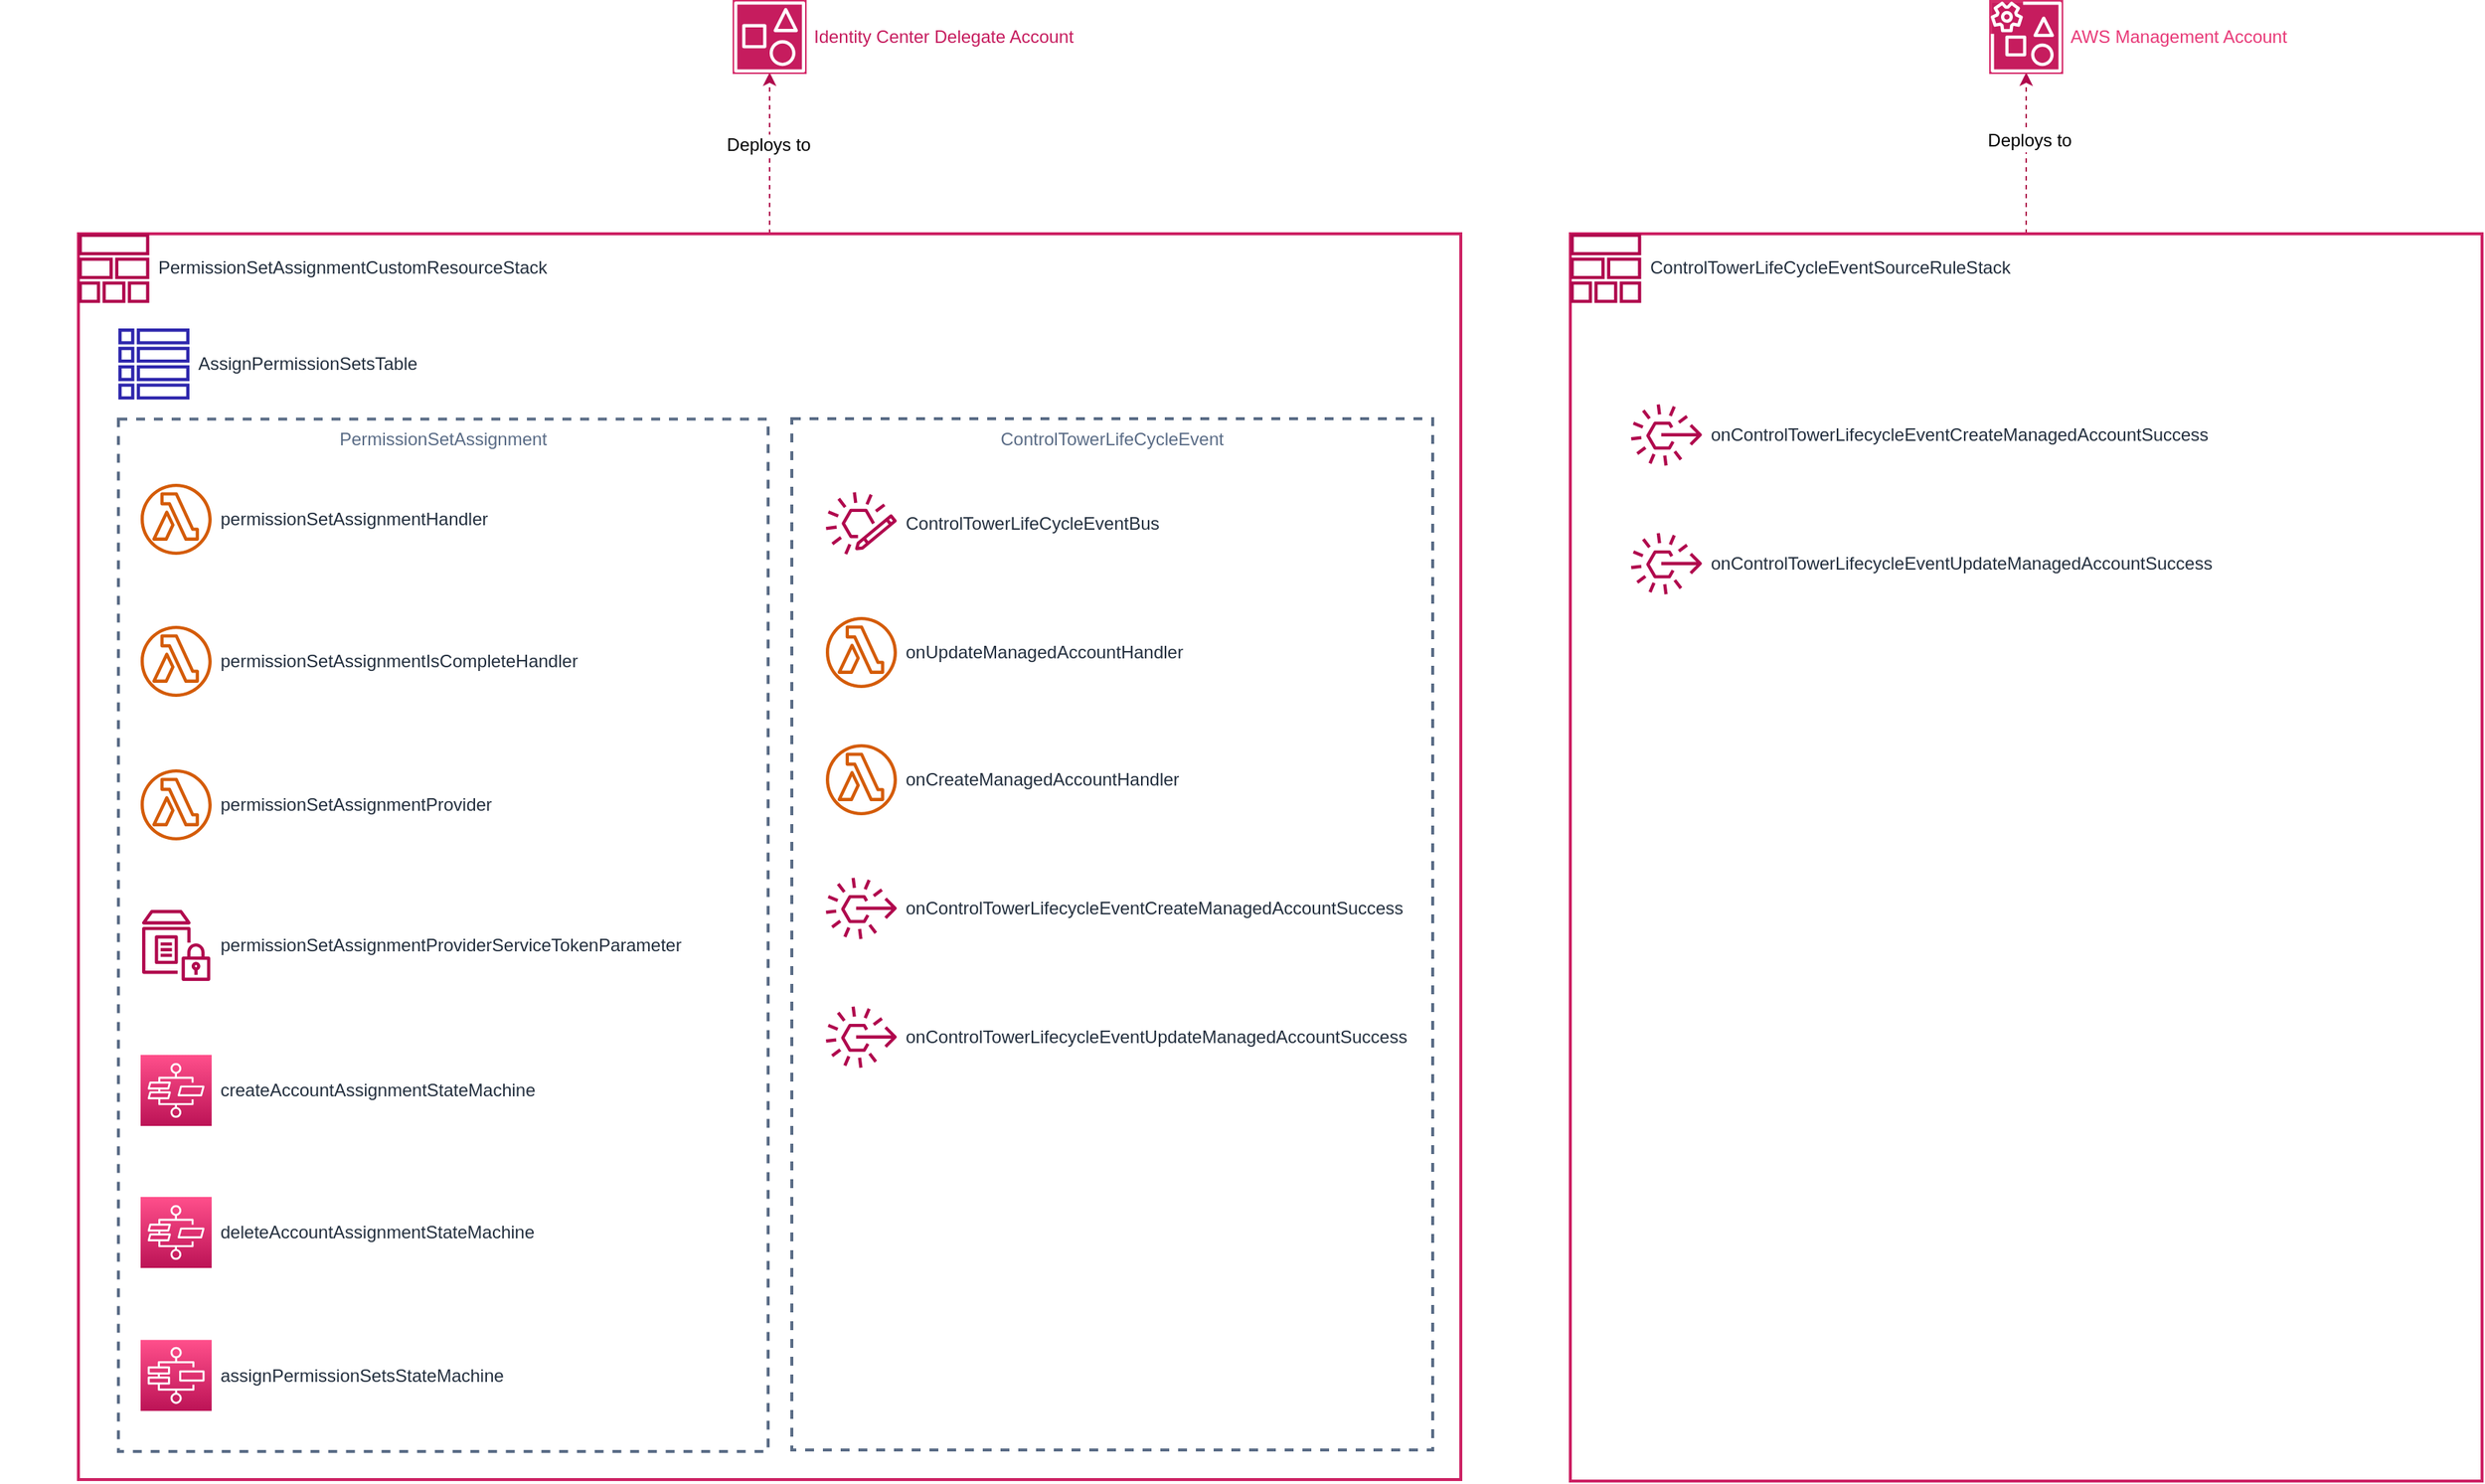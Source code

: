 <mxfile version="20.8.16" type="device" pages="3"><diagram name="Stacks" id="h8POxSmmor62uUa8uxm2"><mxGraphModel dx="2874" dy="467" grid="0" gridSize="10" guides="1" tooltips="1" connect="1" arrows="1" fold="1" page="0" pageScale="1" pageWidth="850" pageHeight="1100" math="0" shadow="0"><root><mxCell id="0"/><mxCell id="1" parent="0"/><mxCell id="B0ayaLzlAIHk-KXUdw7L-45" style="edgeStyle=orthogonalEdgeStyle;rounded=0;orthogonalLoop=1;jettySize=auto;html=1;exitX=0.5;exitY=1;exitDx=0;exitDy=0;dashed=1;dashPattern=1 1;strokeColor=#ee3f42;fontSize=12;fontColor=#c61c5e;" parent="1" edge="1"><mxGeometry relative="1" as="geometry"><mxPoint x="-625.0" y="1219" as="sourcePoint"/><mxPoint x="-625.0" y="1219" as="targetPoint"/></mxGeometry></mxCell><mxCell id="nQwXDtJjfsE0_2C0FzVA-4" style="edgeStyle=orthogonalEdgeStyle;rounded=0;orthogonalLoop=1;jettySize=auto;html=1;dashed=1;strokeColor=#b00a4d;fontSize=12;fontColor=#000000;" parent="1" source="PB7J3ERhYdreWEKGyjh3-5" target="nQwXDtJjfsE0_2C0FzVA-3" edge="1"><mxGeometry relative="1" as="geometry"/></mxCell><mxCell id="nQwXDtJjfsE0_2C0FzVA-5" value="Deploys to" style="edgeLabel;html=1;align=center;verticalAlign=middle;resizable=0;points=[];fontSize=12;fontColor=#000000;" parent="nQwXDtJjfsE0_2C0FzVA-4" vertex="1" connectable="0"><mxGeometry x="0.1" y="1" relative="1" as="geometry"><mxPoint as="offset"/></mxGeometry></mxCell><mxCell id="PB7J3ERhYdreWEKGyjh3-5" value="" style="group;strokeWidth=2;align=left;strokeColor=#CD2264;fontColor=#CD2264;fontStyle=0;spacingLeft=30;dashed=0;recursiveResize=0;connectable=1;" parent="1" vertex="1" connectable="0"><mxGeometry x="-580" y="1347" width="934" height="842" as="geometry"/></mxCell><mxCell id="PB7J3ERhYdreWEKGyjh3-4" value="PermissionSetAssignmentCustomResourceStack" style="sketch=0;outlineConnect=0;fontColor=#232F3E;gradientColor=none;fillColor=#B0084D;strokeColor=none;dashed=0;verticalLabelPosition=middle;verticalAlign=middle;align=left;html=1;fontSize=12;fontStyle=0;aspect=fixed;pointerEvents=1;shape=mxgraph.aws4.stack;strokeWidth=1;labelPosition=right;spacingLeft=4;" parent="PB7J3ERhYdreWEKGyjh3-5" vertex="1"><mxGeometry width="48" height="46.77" as="geometry"/></mxCell><mxCell id="PB7J3ERhYdreWEKGyjh3-11" value="AssignPermissionSetsTable" style="sketch=0;outlineConnect=0;fontColor=#232F3E;gradientColor=none;fillColor=#2E27AD;strokeColor=none;dashed=0;verticalLabelPosition=middle;verticalAlign=middle;align=left;html=1;fontSize=12;fontStyle=0;aspect=fixed;pointerEvents=1;shape=mxgraph.aws4.table;strokeWidth=2;labelPosition=right;spacingLeft=4;" parent="PB7J3ERhYdreWEKGyjh3-5" vertex="1"><mxGeometry x="27" y="64.003" width="48" height="48" as="geometry"/></mxCell><mxCell id="b-g8HotABpmz2yrN0s7P-1" value="PermissionSetAssignment" style="fillColor=none;strokeColor=#5A6C86;dashed=1;verticalAlign=top;fontStyle=0;fontColor=#5A6C86;strokeWidth=2;fontSize=12;" parent="PB7J3ERhYdreWEKGyjh3-5" vertex="1"><mxGeometry x="27" y="125.2" width="439" height="697.8" as="geometry"/></mxCell><mxCell id="b-g8HotABpmz2yrN0s7P-2" value="permissionSetAssignmentHandler" style="sketch=0;outlineConnect=0;fontColor=#232F3E;gradientColor=none;fillColor=#D45B07;strokeColor=none;dashed=0;verticalLabelPosition=middle;verticalAlign=middle;align=left;html=1;fontSize=12;fontStyle=0;aspect=fixed;pointerEvents=1;shape=mxgraph.aws4.lambda_function;strokeWidth=2;labelPosition=right;spacingLeft=4;" parent="PB7J3ERhYdreWEKGyjh3-5" vertex="1"><mxGeometry x="42" y="168.998" width="48" height="48" as="geometry"/></mxCell><mxCell id="b-g8HotABpmz2yrN0s7P-3" value="permissionSetAssignmentIsCompleteHandler" style="sketch=0;outlineConnect=0;fontColor=#232F3E;gradientColor=none;fillColor=#D45B07;strokeColor=none;dashed=0;verticalLabelPosition=middle;verticalAlign=middle;align=left;html=1;fontSize=12;fontStyle=0;aspect=fixed;pointerEvents=1;shape=mxgraph.aws4.lambda_function;strokeWidth=2;labelPosition=right;spacingLeft=4;" parent="PB7J3ERhYdreWEKGyjh3-5" vertex="1"><mxGeometry x="42" y="265" width="48" height="48" as="geometry"/></mxCell><mxCell id="b-g8HotABpmz2yrN0s7P-4" value="createAccountAssignmentStateMachine" style="sketch=0;points=[[0,0,0],[0.25,0,0],[0.5,0,0],[0.75,0,0],[1,0,0],[0,1,0],[0.25,1,0],[0.5,1,0],[0.75,1,0],[1,1,0],[0,0.25,0],[0,0.5,0],[0,0.75,0],[1,0.25,0],[1,0.5,0],[1,0.75,0]];outlineConnect=0;fontColor=#232F3E;gradientColor=#FF4F8B;gradientDirection=north;fillColor=#BC1356;strokeColor=#ffffff;dashed=0;verticalLabelPosition=middle;verticalAlign=middle;align=left;html=1;fontSize=12;fontStyle=0;aspect=fixed;shape=mxgraph.aws4.resourceIcon;resIcon=mxgraph.aws4.express_workflow;strokeWidth=2;labelPosition=right;spacingLeft=4;" parent="PB7J3ERhYdreWEKGyjh3-5" vertex="1"><mxGeometry x="42" y="555" width="48" height="48" as="geometry"/></mxCell><mxCell id="4k_Nb1yJk7vTdyaerff1-1" value="deleteAccountAssignmentStateMachine" style="sketch=0;points=[[0,0,0],[0.25,0,0],[0.5,0,0],[0.75,0,0],[1,0,0],[0,1,0],[0.25,1,0],[0.5,1,0],[0.75,1,0],[1,1,0],[0,0.25,0],[0,0.5,0],[0,0.75,0],[1,0.25,0],[1,0.5,0],[1,0.75,0]];outlineConnect=0;fontColor=#232F3E;gradientColor=#FF4F8B;gradientDirection=north;fillColor=#BC1356;strokeColor=#ffffff;dashed=0;verticalLabelPosition=middle;verticalAlign=middle;align=left;html=1;fontSize=12;fontStyle=0;aspect=fixed;shape=mxgraph.aws4.resourceIcon;resIcon=mxgraph.aws4.express_workflow;strokeWidth=2;labelPosition=right;spacingLeft=4;" parent="PB7J3ERhYdreWEKGyjh3-5" vertex="1"><mxGeometry x="42" y="651" width="48" height="48" as="geometry"/></mxCell><mxCell id="4k_Nb1yJk7vTdyaerff1-2" value="assignPermissionSetsStateMachine" style="sketch=0;points=[[0,0,0],[0.25,0,0],[0.5,0,0],[0.75,0,0],[1,0,0],[0,1,0],[0.25,1,0],[0.5,1,0],[0.75,1,0],[1,1,0],[0,0.25,0],[0,0.5,0],[0,0.75,0],[1,0.25,0],[1,0.5,0],[1,0.75,0]];outlineConnect=0;fontColor=#232F3E;gradientColor=#FF4F8B;gradientDirection=north;fillColor=#BC1356;strokeColor=#ffffff;dashed=0;verticalLabelPosition=middle;verticalAlign=middle;align=left;html=1;fontSize=12;fontStyle=0;aspect=fixed;shape=mxgraph.aws4.resourceIcon;resIcon=mxgraph.aws4.step_functions;strokeWidth=2;labelPosition=right;spacingLeft=4;" parent="PB7J3ERhYdreWEKGyjh3-5" vertex="1"><mxGeometry x="42" y="747.631" width="48" height="48" as="geometry"/></mxCell><mxCell id="4k_Nb1yJk7vTdyaerff1-3" value="permissionSetAssignmentProvider" style="sketch=0;outlineConnect=0;fontColor=#232F3E;gradientColor=none;fillColor=#D45B07;strokeColor=none;dashed=0;verticalLabelPosition=middle;verticalAlign=middle;align=left;html=1;fontSize=12;fontStyle=0;aspect=fixed;pointerEvents=1;shape=mxgraph.aws4.lambda_function;strokeWidth=2;labelPosition=right;spacingLeft=4;" parent="PB7J3ERhYdreWEKGyjh3-5" vertex="1"><mxGeometry x="42" y="362" width="48" height="48" as="geometry"/></mxCell><mxCell id="4k_Nb1yJk7vTdyaerff1-4" value="permissionSetAssignmentProviderServiceTokenParameter" style="sketch=0;outlineConnect=0;fontColor=#232F3E;gradientColor=none;fillColor=#B0084D;strokeColor=none;dashed=0;verticalLabelPosition=middle;verticalAlign=middle;align=left;html=1;fontSize=12;fontStyle=0;pointerEvents=1;shape=mxgraph.aws4.parameter_store;strokeWidth=2;labelPosition=right;spacingLeft=4;" parent="PB7J3ERhYdreWEKGyjh3-5" vertex="1"><mxGeometry x="42" y="457" width="48" height="48" as="geometry"/></mxCell><mxCell id="4k_Nb1yJk7vTdyaerff1-5" value="ControlTowerLifeCycleEvent" style="fillColor=none;strokeColor=#5A6C86;dashed=1;verticalAlign=top;fontStyle=0;fontColor=#5A6C86;strokeWidth=2;fontSize=12;" parent="PB7J3ERhYdreWEKGyjh3-5" vertex="1"><mxGeometry x="482" y="125" width="433" height="697" as="geometry"/></mxCell><mxCell id="4k_Nb1yJk7vTdyaerff1-6" value="ControlTowerLifeCycleEventBus" style="sketch=0;outlineConnect=0;fontColor=#232F3E;gradientColor=none;fillColor=#B0084D;strokeColor=none;dashed=0;verticalLabelPosition=middle;verticalAlign=middle;align=left;html=1;fontSize=12;fontStyle=0;pointerEvents=1;shape=mxgraph.aws4.eventbridge_custom_event_bus_resource;strokeWidth=2;labelPosition=right;spacingLeft=4;" parent="PB7J3ERhYdreWEKGyjh3-5" vertex="1"><mxGeometry x="505" y="171.77" width="48" height="48" as="geometry"/></mxCell><mxCell id="4k_Nb1yJk7vTdyaerff1-7" value="onUpdateManagedAccountHandler" style="sketch=0;outlineConnect=0;fontColor=#232F3E;gradientColor=none;fillColor=#D45B07;strokeColor=none;dashed=0;verticalLabelPosition=middle;verticalAlign=middle;align=left;html=1;fontSize=12;fontStyle=0;aspect=fixed;pointerEvents=1;shape=mxgraph.aws4.lambda_function;strokeWidth=2;labelPosition=right;spacingLeft=4;" parent="PB7J3ERhYdreWEKGyjh3-5" vertex="1"><mxGeometry x="505" y="259" width="48" height="48" as="geometry"/></mxCell><mxCell id="4k_Nb1yJk7vTdyaerff1-8" value="onCreateManagedAccountHandler" style="sketch=0;outlineConnect=0;fontColor=#232F3E;gradientColor=none;fillColor=#D45B07;strokeColor=none;dashed=0;verticalLabelPosition=middle;verticalAlign=middle;align=left;html=1;fontSize=12;fontStyle=0;aspect=fixed;pointerEvents=1;shape=mxgraph.aws4.lambda_function;strokeWidth=2;labelPosition=right;spacingLeft=4;" parent="PB7J3ERhYdreWEKGyjh3-5" vertex="1"><mxGeometry x="505" y="345" width="48" height="48" as="geometry"/></mxCell><mxCell id="4k_Nb1yJk7vTdyaerff1-10" value="onControlTowerLifecycleEventCreateManagedAccountSuccess" style="sketch=0;outlineConnect=0;fontColor=#232F3E;gradientColor=none;fillColor=#B0084D;strokeColor=none;dashed=0;verticalLabelPosition=middle;verticalAlign=middle;align=left;html=1;fontSize=12;fontStyle=0;pointerEvents=1;shape=mxgraph.aws4.rule_3;strokeWidth=2;labelPosition=right;spacingLeft=4;" parent="PB7J3ERhYdreWEKGyjh3-5" vertex="1"><mxGeometry x="505" y="432" width="48" height="48" as="geometry"/></mxCell><mxCell id="4k_Nb1yJk7vTdyaerff1-11" value="onControlTowerLifecycleEventUpdateManagedAccountSuccess" style="sketch=0;outlineConnect=0;fontColor=#232F3E;gradientColor=none;fillColor=#B0084D;strokeColor=none;dashed=0;verticalLabelPosition=middle;verticalAlign=middle;align=left;html=1;fontSize=12;fontStyle=0;pointerEvents=1;shape=mxgraph.aws4.rule_3;strokeWidth=2;labelPosition=right;spacingLeft=4;" parent="PB7J3ERhYdreWEKGyjh3-5" vertex="1"><mxGeometry x="505" y="519" width="48" height="48" as="geometry"/></mxCell><mxCell id="T-lWkGkEgPqiZzczVAK4-6" style="edgeStyle=orthogonalEdgeStyle;rounded=0;orthogonalLoop=1;jettySize=auto;html=1;dashed=1;strokeColor=#b00a4d;fontSize=12;fontColor=#000000;" parent="1" source="PB7J3ERhYdreWEKGyjh3-7" target="T-lWkGkEgPqiZzczVAK4-3" edge="1"><mxGeometry relative="1" as="geometry"/></mxCell><mxCell id="T-lWkGkEgPqiZzczVAK4-7" value="Deploys to" style="edgeLabel;html=1;align=center;verticalAlign=middle;resizable=0;points=[];fontSize=12;fontColor=#000000;" parent="T-lWkGkEgPqiZzczVAK4-6" vertex="1" connectable="0"><mxGeometry x="0.163" y="-2" relative="1" as="geometry"><mxPoint as="offset"/></mxGeometry></mxCell><mxCell id="PB7J3ERhYdreWEKGyjh3-7" value="" style="group;strokeWidth=2;align=left;strokeColor=#CD2264;fontColor=#CD2264;fontStyle=0;spacingLeft=30;dashed=0;recursiveResize=0;connectable=1;" parent="1" vertex="1" connectable="0"><mxGeometry x="428" y="1347" width="616" height="843" as="geometry"/></mxCell><mxCell id="PB7J3ERhYdreWEKGyjh3-8" value="ControlTowerLifeCycleEventSourceRuleStack" style="sketch=0;outlineConnect=0;fontColor=#232F3E;gradientColor=none;fillColor=#B0084D;strokeColor=none;dashed=0;verticalLabelPosition=middle;verticalAlign=middle;align=left;html=1;fontSize=12;fontStyle=0;aspect=fixed;pointerEvents=1;shape=mxgraph.aws4.stack;strokeWidth=1;labelPosition=right;spacingLeft=4;" parent="PB7J3ERhYdreWEKGyjh3-7" vertex="1"><mxGeometry width="48" height="46.77" as="geometry"/></mxCell><mxCell id="4k_Nb1yJk7vTdyaerff1-12" value="onControlTowerLifecycleEventCreateManagedAccountSuccess" style="sketch=0;outlineConnect=0;fontColor=#232F3E;gradientColor=none;fillColor=#B0084D;strokeColor=none;dashed=0;verticalLabelPosition=middle;verticalAlign=middle;align=left;html=1;fontSize=12;fontStyle=0;pointerEvents=1;shape=mxgraph.aws4.rule_3;strokeWidth=2;labelPosition=right;spacingLeft=4;" parent="PB7J3ERhYdreWEKGyjh3-7" vertex="1"><mxGeometry x="41" y="112" width="48" height="48" as="geometry"/></mxCell><mxCell id="4k_Nb1yJk7vTdyaerff1-13" value="onControlTowerLifecycleEventUpdateManagedAccountSuccess" style="sketch=0;outlineConnect=0;fontColor=#232F3E;gradientColor=none;fillColor=#B0084D;strokeColor=none;dashed=0;verticalLabelPosition=middle;verticalAlign=middle;align=left;html=1;fontSize=12;fontStyle=0;pointerEvents=1;shape=mxgraph.aws4.rule_3;strokeWidth=2;labelPosition=right;spacingLeft=4;" parent="PB7J3ERhYdreWEKGyjh3-7" vertex="1"><mxGeometry x="41" y="199" width="48" height="48" as="geometry"/></mxCell><mxCell id="T-lWkGkEgPqiZzczVAK4-1" value="" style="group;fontColor=#d82d6d;" parent="1" vertex="1" connectable="0"><mxGeometry x="712" y="1190" width="48" height="48" as="geometry"/></mxCell><mxCell id="T-lWkGkEgPqiZzczVAK4-2" value="" style="whiteSpace=wrap;html=1;aspect=fixed;strokeColor=#d52b6a;strokeWidth=2;fontColor=#dd3170;fillColor=#c61c5e;gradientColor=none;" parent="T-lWkGkEgPqiZzczVAK4-1" vertex="1"><mxGeometry width="48" height="48" as="geometry"/></mxCell><mxCell id="T-lWkGkEgPqiZzczVAK4-3" value="&lt;font color=&quot;#e83a78&quot;&gt;AWS Management Account&lt;/font&gt;" style="sketch=0;outlineConnect=0;dashed=0;verticalLabelPosition=middle;verticalAlign=middle;align=left;html=1;fontSize=12;fontStyle=0;aspect=fixed;pointerEvents=1;shape=mxgraph.aws4.organizations_management_account2;strokeWidth=2;labelPosition=right;spacingLeft=4;" parent="T-lWkGkEgPqiZzczVAK4-1" vertex="1"><mxGeometry width="48" height="48" as="geometry"/></mxCell><mxCell id="nQwXDtJjfsE0_2C0FzVA-1" value="" style="group;fontColor=#d82d6d;" parent="1" vertex="1" connectable="0"><mxGeometry x="-137" y="1190" width="48" height="48" as="geometry"/></mxCell><mxCell id="nQwXDtJjfsE0_2C0FzVA-2" value="" style="whiteSpace=wrap;html=1;aspect=fixed;strokeColor=#d52b6a;strokeWidth=2;fontColor=#dd3170;fillColor=#c61c5e;gradientColor=none;" parent="nQwXDtJjfsE0_2C0FzVA-1" vertex="1"><mxGeometry width="48" height="48" as="geometry"/></mxCell><mxCell id="nQwXDtJjfsE0_2C0FzVA-3" value="&lt;font color=&quot;#c61c5e&quot;&gt;Identity Center Delegate Account&lt;/font&gt;" style="sketch=0;outlineConnect=0;dashed=0;verticalLabelPosition=middle;verticalAlign=middle;align=left;html=1;fontSize=12;fontStyle=0;aspect=fixed;pointerEvents=1;shape=mxgraph.aws4.organizations_account2;strokeWidth=2;labelPosition=right;spacingLeft=4;" parent="nQwXDtJjfsE0_2C0FzVA-1" vertex="1"><mxGeometry width="48" height="48" as="geometry"/></mxCell></root></mxGraphModel></diagram><diagram name="Create Permission Set Assignement" id="Ryc_9jC9Jpm7PElqriff"><mxGraphModel dx="3267" dy="1408" grid="0" gridSize="10" guides="1" tooltips="1" connect="1" arrows="1" fold="1" page="0" pageScale="1" pageWidth="850" pageHeight="1100" math="0" shadow="0"><root><mxCell id="sinwfm9GjvNWsxB4II8N-0"/><mxCell id="sinwfm9GjvNWsxB4II8N-1" parent="sinwfm9GjvNWsxB4II8N-0"/><mxCell id="sinwfm9GjvNWsxB4II8N-2" value="" style="group;recursiveResize=0;align=left;strokeColor=#CD2264;fontColor=#CD2264;fontStyle=0;spacingLeft=30;strokeWidth=2;labelPosition=right;verticalLabelPosition=middle;verticalAlign=middle;movable=1;resizable=1;rotatable=1;deletable=1;editable=1;connectable=1;" parent="sinwfm9GjvNWsxB4II8N-1" vertex="1" connectable="0"><mxGeometry x="-636" y="272" width="2080" height="1595" as="geometry"/></mxCell><mxCell id="sinwfm9GjvNWsxB4II8N-3" value="AWS Organization" style="sketch=0;points=[[0,0,0],[0.25,0,0],[0.5,0,0],[0.75,0,0],[1,0,0],[0,1,0],[0.25,1,0],[0.5,1,0],[0.75,1,0],[1,1,0],[0,0.25,0],[0,0.5,0],[0,0.75,0],[1,0.25,0],[1,0.5,0],[1,0.75,0]];points=[[0,0,0],[0.25,0,0],[0.5,0,0],[0.75,0,0],[1,0,0],[0,1,0],[0.25,1,0],[0.5,1,0],[0.75,1,0],[1,1,0],[0,0.25,0],[0,0.5,0],[0,0.75,0],[1,0.25,0],[1,0.5,0],[1,0.75,0]];outlineConnect=0;fontColor=#d52b6a;gradientColor=#F34482;gradientDirection=north;fillColor=#BC1356;strokeColor=#ffffff;dashed=0;verticalLabelPosition=middle;verticalAlign=middle;align=left;html=1;fontSize=12;fontStyle=0;aspect=fixed;shape=mxgraph.aws4.resourceIcon;resIcon=mxgraph.aws4.organizations;strokeWidth=2;labelPosition=right;spacingLeft=4;" parent="sinwfm9GjvNWsxB4II8N-2" vertex="1"><mxGeometry width="48" height="48" as="geometry"/></mxCell><mxCell id="sinwfm9GjvNWsxB4II8N-23" value="" style="group;align=left;verticalAlign=top;strokeColor=#CD2264;fontColor=#CD2264;fontStyle=0;spacingLeft=30;dashed=0;strokeWidth=2;recursiveResize=0;movable=1;resizable=1;rotatable=1;deletable=1;editable=1;connectable=1;" parent="sinwfm9GjvNWsxB4II8N-2" vertex="1" connectable="0"><mxGeometry x="39" y="94" width="2002" height="1439" as="geometry"/></mxCell><mxCell id="sinwfm9GjvNWsxB4II8N-24" value="" style="group;fontColor=#d82d6d;" parent="sinwfm9GjvNWsxB4II8N-23" vertex="1" connectable="0"><mxGeometry width="48" height="48" as="geometry"/></mxCell><mxCell id="sinwfm9GjvNWsxB4II8N-25" value="" style="whiteSpace=wrap;html=1;aspect=fixed;strokeColor=#d52b6a;strokeWidth=2;fontColor=#dd3170;fillColor=#c61c5e;gradientColor=none;" parent="sinwfm9GjvNWsxB4II8N-24" vertex="1"><mxGeometry width="48" height="48" as="geometry"/></mxCell><mxCell id="sinwfm9GjvNWsxB4II8N-26" value="&lt;font color=&quot;#c61c5e&quot;&gt;Identity Center Delegate Account&lt;/font&gt;" style="sketch=0;outlineConnect=0;dashed=0;verticalLabelPosition=middle;verticalAlign=middle;align=left;html=1;fontSize=12;fontStyle=0;aspect=fixed;pointerEvents=1;shape=mxgraph.aws4.organizations_account2;strokeWidth=2;labelPosition=right;spacingLeft=4;" parent="sinwfm9GjvNWsxB4II8N-24" vertex="1"><mxGeometry width="48" height="48" as="geometry"/></mxCell><mxCell id="sinwfm9GjvNWsxB4II8N-27" value="IAM Identity Center &lt;br&gt;(Delegated)" style="sketch=0;points=[[0,0,0],[0.25,0,0],[0.5,0,0],[0.75,0,0],[1,0,0],[0,1,0],[0.25,1,0],[0.5,1,0],[0.75,1,0],[1,1,0],[0,0.25,0],[0,0.5,0],[0,0.75,0],[1,0.25,0],[1,0.5,0],[1,0.75,0]];outlineConnect=0;fontColor=#232F3E;gradientColor=#F54749;gradientDirection=north;fillColor=#C7131F;strokeColor=#ffffff;dashed=0;verticalLabelPosition=bottom;verticalAlign=top;align=center;html=1;fontSize=12;fontStyle=0;aspect=fixed;shape=mxgraph.aws4.resourceIcon;resIcon=mxgraph.aws4.single_sign_on;strokeWidth=2;" parent="sinwfm9GjvNWsxB4II8N-23" vertex="1"><mxGeometry x="1282" y="309" width="78" height="78" as="geometry"/></mxCell><mxCell id="E1pczKFVMV4CbylclrIm-2" value="CloudFormation" style="sketch=0;points=[[0,0,0],[0.25,0,0],[0.5,0,0],[0.75,0,0],[1,0,0],[0,1,0],[0.25,1,0],[0.5,1,0],[0.75,1,0],[1,1,0],[0,0.25,0],[0,0.5,0],[0,0.75,0],[1,0.25,0],[1,0.5,0],[1,0.75,0]];points=[[0,0,0],[0.25,0,0],[0.5,0,0],[0.75,0,0],[1,0,0],[0,1,0],[0.25,1,0],[0.5,1,0],[0.75,1,0],[1,1,0],[0,0.25,0],[0,0.5,0],[0,0.75,0],[1,0.25,0],[1,0.5,0],[1,0.75,0]];outlineConnect=0;fontColor=#232F3E;gradientColor=#F34482;gradientDirection=north;fillColor=#BC1356;strokeColor=#ffffff;dashed=0;verticalLabelPosition=bottom;verticalAlign=top;align=center;html=1;fontSize=12;fontStyle=0;aspect=fixed;shape=mxgraph.aws4.resourceIcon;resIcon=mxgraph.aws4.cloudformation;" vertex="1" parent="sinwfm9GjvNWsxB4II8N-23"><mxGeometry x="97" y="303" width="78" height="78" as="geometry"/></mxCell><mxCell id="E1pczKFVMV4CbylclrIm-10" style="edgeStyle=orthogonalEdgeStyle;rounded=0;orthogonalLoop=1;jettySize=auto;html=1;dashed=1;" edge="1" parent="sinwfm9GjvNWsxB4II8N-23" source="E1pczKFVMV4CbylclrIm-5" target="E1pczKFVMV4CbylclrIm-9"><mxGeometry relative="1" as="geometry"/></mxCell><mxCell id="E1pczKFVMV4CbylclrIm-11" value="invokes" style="edgeLabel;html=1;align=center;verticalAlign=middle;resizable=0;points=[];" vertex="1" connectable="0" parent="E1pczKFVMV4CbylclrIm-10"><mxGeometry x="-0.172" y="2" relative="1" as="geometry"><mxPoint x="9" y="-18" as="offset"/></mxGeometry></mxCell><mxCell id="E1pczKFVMV4CbylclrIm-13" style="edgeStyle=orthogonalEdgeStyle;rounded=0;orthogonalLoop=1;jettySize=auto;html=1;dashed=1;" edge="1" parent="sinwfm9GjvNWsxB4II8N-23" source="E1pczKFVMV4CbylclrIm-5"><mxGeometry relative="1" as="geometry"><mxPoint x="393" y="198" as="targetPoint"/></mxGeometry></mxCell><mxCell id="E1pczKFVMV4CbylclrIm-14" value="polls for completion" style="edgeLabel;html=1;align=center;verticalAlign=middle;resizable=0;points=[];" vertex="1" connectable="0" parent="E1pczKFVMV4CbylclrIm-13"><mxGeometry x="-0.117" y="-1" relative="1" as="geometry"><mxPoint as="offset"/></mxGeometry></mxCell><mxCell id="E1pczKFVMV4CbylclrIm-5" value="PermissionSetAssignmentStack" style="sketch=0;outlineConnect=0;fontColor=#232F3E;gradientColor=none;fillColor=#B0084D;strokeColor=none;dashed=0;verticalLabelPosition=bottom;verticalAlign=top;align=center;html=1;fontSize=12;fontStyle=0;aspect=fixed;pointerEvents=1;shape=mxgraph.aws4.stack;" vertex="1" parent="sinwfm9GjvNWsxB4II8N-23"><mxGeometry x="354" y="309" width="78" height="76" as="geometry"/></mxCell><mxCell id="E1pczKFVMV4CbylclrIm-12" value="permissionSetAssignmentIsCompleteHandler" style="sketch=0;outlineConnect=0;fontColor=#232F3E;gradientColor=none;fillColor=#D45B07;strokeColor=none;dashed=0;verticalLabelPosition=bottom;verticalAlign=top;align=center;html=1;fontSize=12;fontStyle=0;aspect=fixed;pointerEvents=1;shape=mxgraph.aws4.lambda_function;" vertex="1" parent="sinwfm9GjvNWsxB4II8N-23"><mxGeometry x="354" y="97" width="78" height="78" as="geometry"/></mxCell><mxCell id="E1pczKFVMV4CbylclrIm-19" value="" style="edgeStyle=orthogonalEdgeStyle;rounded=0;orthogonalLoop=1;jettySize=auto;html=1;endArrow=none;endFill=0;" edge="1" parent="sinwfm9GjvNWsxB4II8N-23" source="E1pczKFVMV4CbylclrIm-9" target="E1pczKFVMV4CbylclrIm-20"><mxGeometry relative="1" as="geometry"><mxPoint x="694" y="1040" as="targetPoint"/><mxPoint x="694" y="386" as="sourcePoint"/></mxGeometry></mxCell><mxCell id="E1pczKFVMV4CbylclrIm-31" value="loop" style="shape=umlFrame;whiteSpace=wrap;html=1;labelBackgroundColor=default;" vertex="1" parent="sinwfm9GjvNWsxB4II8N-23"><mxGeometry x="613" y="527" width="410" height="118" as="geometry"/></mxCell><mxCell id="E1pczKFVMV4CbylclrIm-9" value="permissionSetAssignmentHandler" style="sketch=0;outlineConnect=0;fontColor=#232F3E;gradientColor=none;fillColor=#D45B07;strokeColor=none;dashed=0;verticalLabelPosition=bottom;verticalAlign=top;align=center;html=1;fontSize=12;fontStyle=0;aspect=fixed;pointerEvents=1;shape=mxgraph.aws4.lambda_function;labelBackgroundColor=default;" vertex="1" parent="sinwfm9GjvNWsxB4II8N-23"><mxGeometry x="655" y="308" width="78" height="78" as="geometry"/></mxCell><mxCell id="E1pczKFVMV4CbylclrIm-22" style="edgeStyle=orthogonalEdgeStyle;rounded=0;orthogonalLoop=1;jettySize=auto;html=1;endArrow=none;endFill=0;startArrow=none;dashed=1;dashPattern=12 12;strokeColor=#d32869;" edge="1" parent="sinwfm9GjvNWsxB4II8N-23" source="E1pczKFVMV4CbylclrIm-24"><mxGeometry relative="1" as="geometry"><mxPoint x="980" y="832" as="targetPoint"/><mxPoint x="979.5" y="488" as="sourcePoint"/></mxGeometry></mxCell><mxCell id="E1pczKFVMV4CbylclrIm-23" value="" style="edgeStyle=orthogonalEdgeStyle;rounded=0;orthogonalLoop=1;jettySize=auto;html=1;endArrow=none;endFill=0;startArrow=none;dashed=1;dashPattern=12 12;strokeColor=#d32869;" edge="1" parent="sinwfm9GjvNWsxB4II8N-23" source="E1pczKFVMV4CbylclrIm-15" target="E1pczKFVMV4CbylclrIm-24"><mxGeometry relative="1" as="geometry"><mxPoint x="382.5" y="1389" as="targetPoint"/><mxPoint x="383" y="752" as="sourcePoint"/></mxGeometry></mxCell><mxCell id="E1pczKFVMV4CbylclrIm-24" value="" style="html=1;points=[];perimeter=orthogonalPerimeter;labelBackgroundColor=default;" vertex="1" parent="sinwfm9GjvNWsxB4II8N-23"><mxGeometry x="975" y="421" width="10" height="80" as="geometry"/></mxCell><mxCell id="E1pczKFVMV4CbylclrIm-15" value="AWS Organizations" style="sketch=0;points=[[0,0,0],[0.25,0,0],[0.5,0,0],[0.75,0,0],[1,0,0],[0,1,0],[0.25,1,0],[0.5,1,0],[0.75,1,0],[1,1,0],[0,0.25,0],[0,0.5,0],[0,0.75,0],[1,0.25,0],[1,0.5,0],[1,0.75,0]];points=[[0,0,0],[0.25,0,0],[0.5,0,0],[0.75,0,0],[1,0,0],[0,1,0],[0.25,1,0],[0.5,1,0],[0.75,1,0],[1,1,0],[0,0.25,0],[0,0.5,0],[0,0.75,0],[1,0.25,0],[1,0.5,0],[1,0.75,0]];outlineConnect=0;fontColor=#232F3E;gradientColor=#F34482;gradientDirection=north;fillColor=#BC1356;strokeColor=#ffffff;dashed=0;verticalLabelPosition=bottom;verticalAlign=top;align=center;html=1;fontSize=12;fontStyle=0;aspect=fixed;shape=mxgraph.aws4.resourceIcon;resIcon=mxgraph.aws4.organizations;labelBackgroundColor=default;" vertex="1" parent="sinwfm9GjvNWsxB4II8N-23"><mxGeometry x="941" y="308" width="78" height="78" as="geometry"/></mxCell><mxCell id="E1pczKFVMV4CbylclrIm-40" value="" style="html=1;points=[];perimeter=orthogonalPerimeter;labelBackgroundColor=default;" vertex="1" parent="sinwfm9GjvNWsxB4II8N-23"><mxGeometry x="975" y="547" width="10" height="80" as="geometry"/></mxCell><mxCell id="E1pczKFVMV4CbylclrIm-20" value="" style="html=1;points=[];perimeter=orthogonalPerimeter;" vertex="1" parent="sinwfm9GjvNWsxB4II8N-23"><mxGeometry x="689" y="425" width="10" height="905" as="geometry"/></mxCell><mxCell id="E1pczKFVMV4CbylclrIm-44" value="loop" style="shape=umlFrame;whiteSpace=wrap;html=1;labelBackgroundColor=default;" vertex="1" parent="sinwfm9GjvNWsxB4II8N-23"><mxGeometry x="613" y="695" width="430" height="105" as="geometry"/></mxCell><mxCell id="E1pczKFVMV4CbylclrIm-46" value="" style="endArrow=classic;html=1;rounded=0;strokeColor=#000000;entryX=-0.021;entryY=0.48;entryDx=0;entryDy=0;entryPerimeter=0;" edge="1" parent="sinwfm9GjvNWsxB4II8N-23" target="E1pczKFVMV4CbylclrIm-24"><mxGeometry width="50" height="50" relative="1" as="geometry"><mxPoint x="701" y="461" as="sourcePoint"/><mxPoint x="862" y="436" as="targetPoint"/></mxGeometry></mxCell><mxCell id="E1pczKFVMV4CbylclrIm-50" value="DescribeOrganization" style="edgeLabel;html=1;align=center;verticalAlign=middle;resizable=0;points=[];" vertex="1" connectable="0" parent="E1pczKFVMV4CbylclrIm-46"><mxGeometry x="-0.167" y="1" relative="1" as="geometry"><mxPoint x="26" as="offset"/></mxGeometry></mxCell><mxCell id="E1pczKFVMV4CbylclrIm-48" value="" style="endArrow=classic;html=1;rounded=0;strokeColor=#000000;entryX=-0.021;entryY=0.48;entryDx=0;entryDy=0;entryPerimeter=0;exitX=0.99;exitY=0.065;exitDx=0;exitDy=0;exitPerimeter=0;" edge="1" parent="sinwfm9GjvNWsxB4II8N-23"><mxGeometry width="50" height="50" relative="1" as="geometry"><mxPoint x="699.11" y="585.085" as="sourcePoint"/><mxPoint x="975" y="586.92" as="targetPoint"/></mxGeometry></mxCell><mxCell id="E1pczKFVMV4CbylclrIm-51" value="DescribeAccount" style="edgeLabel;html=1;align=center;verticalAlign=middle;resizable=0;points=[];" vertex="1" connectable="0" parent="E1pczKFVMV4CbylclrIm-48"><mxGeometry x="-0.042" y="-2" relative="1" as="geometry"><mxPoint x="6" y="-2" as="offset"/></mxGeometry></mxCell><mxCell id="E1pczKFVMV4CbylclrIm-47" value="" style="endArrow=classic;html=1;rounded=0;strokeColor=#000000;entryX=-0.021;entryY=0.48;entryDx=0;entryDy=0;entryPerimeter=0;exitX=0.99;exitY=0.065;exitDx=0;exitDy=0;exitPerimeter=0;" edge="1" parent="sinwfm9GjvNWsxB4II8N-23"><mxGeometry width="50" height="50" relative="1" as="geometry"><mxPoint x="701.0" y="746.585" as="sourcePoint"/><mxPoint x="976.89" y="748.42" as="targetPoint"/></mxGeometry></mxCell><mxCell id="E1pczKFVMV4CbylclrIm-52" value="ListOrganizationalUnitsForParent" style="edgeLabel;html=1;align=center;verticalAlign=middle;resizable=0;points=[];" vertex="1" connectable="0" parent="E1pczKFVMV4CbylclrIm-47"><mxGeometry x="-0.145" y="-1" relative="1" as="geometry"><mxPoint x="18" y="-1" as="offset"/></mxGeometry></mxCell><mxCell id="E1pczKFVMV4CbylclrIm-49" value="" style="html=1;points=[];perimeter=orthogonalPerimeter;labelBackgroundColor=default;" vertex="1" parent="sinwfm9GjvNWsxB4II8N-23"><mxGeometry x="975" y="704" width="10" height="80" as="geometry"/></mxCell><mxCell id="E1pczKFVMV4CbylclrIm-55" value="" style="html=1;points=[];perimeter=orthogonalPerimeter;labelBackgroundColor=default;" vertex="1" parent="sinwfm9GjvNWsxB4II8N-23"><mxGeometry x="1316" y="917" width="10" height="19" as="geometry"/></mxCell><mxCell id="E1pczKFVMV4CbylclrIm-57" value="" style="edgeStyle=orthogonalEdgeStyle;rounded=0;orthogonalLoop=1;jettySize=auto;html=1;strokeColor=#e4343a;endArrow=none;endFill=0;dashed=1;dashPattern=12 12;startArrow=none;" edge="1" parent="sinwfm9GjvNWsxB4II8N-23" source="E1pczKFVMV4CbylclrIm-95" target="E1pczKFVMV4CbylclrIm-55"><mxGeometry relative="1" as="geometry"><mxPoint x="1321.0" y="1045.5" as="targetPoint"/><mxPoint x="1321.0" y="387.0" as="sourcePoint"/></mxGeometry></mxCell><mxCell id="E1pczKFVMV4CbylclrIm-53" value="" style="endArrow=classic;html=1;rounded=0;strokeColor=#000000;entryX=0.052;entryY=0.514;entryDx=0;entryDy=0;entryPerimeter=0;" edge="1" parent="sinwfm9GjvNWsxB4II8N-23" target="E1pczKFVMV4CbylclrIm-55"><mxGeometry width="50" height="50" relative="1" as="geometry"><mxPoint x="700" y="926" as="sourcePoint"/><mxPoint x="975" y="878.84" as="targetPoint"/></mxGeometry></mxCell><mxCell id="E1pczKFVMV4CbylclrIm-54" value="ListGroups" style="edgeLabel;html=1;align=center;verticalAlign=middle;resizable=0;points=[];" vertex="1" connectable="0" parent="E1pczKFVMV4CbylclrIm-53"><mxGeometry x="-0.167" y="1" relative="1" as="geometry"><mxPoint x="-124" y="-11" as="offset"/></mxGeometry></mxCell><mxCell id="E1pczKFVMV4CbylclrIm-95" value="" style="html=1;points=[];perimeter=orthogonalPerimeter;labelBackgroundColor=default;" vertex="1" parent="sinwfm9GjvNWsxB4II8N-23"><mxGeometry x="1316" y="856" width="10" height="19" as="geometry"/></mxCell><mxCell id="E1pczKFVMV4CbylclrIm-96" value="" style="edgeStyle=orthogonalEdgeStyle;rounded=0;orthogonalLoop=1;jettySize=auto;html=1;strokeColor=#e4343a;endArrow=none;endFill=0;dashed=1;dashPattern=12 12;" edge="1" parent="sinwfm9GjvNWsxB4II8N-23" source="sinwfm9GjvNWsxB4II8N-27" target="E1pczKFVMV4CbylclrIm-95"><mxGeometry relative="1" as="geometry"><mxPoint x="724" y="1273" as="targetPoint"/><mxPoint x="724" y="753" as="sourcePoint"/></mxGeometry></mxCell><mxCell id="E1pczKFVMV4CbylclrIm-97" value="" style="endArrow=classic;html=1;rounded=0;strokeColor=#000000;entryX=-0.029;entryY=0.491;entryDx=0;entryDy=0;entryPerimeter=0;" edge="1" parent="sinwfm9GjvNWsxB4II8N-23" target="E1pczKFVMV4CbylclrIm-95"><mxGeometry width="50" height="50" relative="1" as="geometry"><mxPoint x="700" y="864" as="sourcePoint"/><mxPoint x="1318" y="865.002" as="targetPoint"/></mxGeometry></mxCell><mxCell id="E1pczKFVMV4CbylclrIm-98" value="ListInstances" style="edgeLabel;html=1;align=center;verticalAlign=middle;resizable=0;points=[];" vertex="1" connectable="0" parent="E1pczKFVMV4CbylclrIm-97"><mxGeometry x="-0.167" y="1" relative="1" as="geometry"><mxPoint x="-124" y="-11" as="offset"/></mxGeometry></mxCell><mxCell id="E1pczKFVMV4CbylclrIm-99" value="" style="html=1;points=[];perimeter=orthogonalPerimeter;labelBackgroundColor=default;" vertex="1" parent="sinwfm9GjvNWsxB4II8N-23"><mxGeometry x="1316" y="978" width="10" height="19" as="geometry"/></mxCell><mxCell id="E1pczKFVMV4CbylclrIm-100" value="" style="edgeStyle=orthogonalEdgeStyle;rounded=0;orthogonalLoop=1;jettySize=auto;html=1;strokeColor=#e4343a;endArrow=none;endFill=0;dashed=1;dashPattern=12 12;startArrow=none;" edge="1" parent="sinwfm9GjvNWsxB4II8N-23" source="E1pczKFVMV4CbylclrIm-55" target="E1pczKFVMV4CbylclrIm-99"><mxGeometry relative="1" as="geometry"><mxPoint x="1321.0" y="1045.5" as="targetPoint"/><mxPoint x="1321.0" y="936" as="sourcePoint"/></mxGeometry></mxCell><mxCell id="E1pczKFVMV4CbylclrIm-101" value="" style="endArrow=classic;html=1;rounded=0;strokeColor=#000000;entryX=0.023;entryY=0.529;entryDx=0;entryDy=0;entryPerimeter=0;" edge="1" parent="sinwfm9GjvNWsxB4II8N-23" target="E1pczKFVMV4CbylclrIm-99"><mxGeometry width="50" height="50" relative="1" as="geometry"><mxPoint x="701" y="987" as="sourcePoint"/><mxPoint x="1317.52" y="988.066" as="targetPoint"/></mxGeometry></mxCell><mxCell id="E1pczKFVMV4CbylclrIm-102" value="ListUsers" style="edgeLabel;html=1;align=center;verticalAlign=middle;resizable=0;points=[];" vertex="1" connectable="0" parent="E1pczKFVMV4CbylclrIm-101"><mxGeometry x="-0.167" y="1" relative="1" as="geometry"><mxPoint x="-124" y="-11" as="offset"/></mxGeometry></mxCell><mxCell id="E1pczKFVMV4CbylclrIm-105" value="" style="endArrow=classic;html=1;rounded=0;strokeColor=#000000;entryX=0.023;entryY=0.529;entryDx=0;entryDy=0;entryPerimeter=0;" edge="1" parent="sinwfm9GjvNWsxB4II8N-23"><mxGeometry width="50" height="50" relative="1" as="geometry"><mxPoint x="700.77" y="1046" as="sourcePoint"/><mxPoint x="1316" y="1047.051" as="targetPoint"/></mxGeometry></mxCell><mxCell id="E1pczKFVMV4CbylclrIm-106" value="ListPermissionSets" style="edgeLabel;html=1;align=center;verticalAlign=middle;resizable=0;points=[];" vertex="1" connectable="0" parent="E1pczKFVMV4CbylclrIm-105"><mxGeometry x="-0.167" y="1" relative="1" as="geometry"><mxPoint x="-124" y="-11" as="offset"/></mxGeometry></mxCell><mxCell id="E1pczKFVMV4CbylclrIm-107" value="AWS Step Functions" style="sketch=0;points=[[0,0,0],[0.25,0,0],[0.5,0,0],[0.75,0,0],[1,0,0],[0,1,0],[0.25,1,0],[0.5,1,0],[0.75,1,0],[1,1,0],[0,0.25,0],[0,0.5,0],[0,0.75,0],[1,0.25,0],[1,0.5,0],[1,0.75,0]];outlineConnect=0;fontColor=#232F3E;gradientColor=#FF4F8B;gradientDirection=north;fillColor=#BC1356;strokeColor=#ffffff;dashed=0;verticalLabelPosition=bottom;verticalAlign=top;align=center;html=1;fontSize=12;fontStyle=0;aspect=fixed;shape=mxgraph.aws4.resourceIcon;resIcon=mxgraph.aws4.step_functions;labelBackgroundColor=default;" vertex="1" parent="sinwfm9GjvNWsxB4II8N-23"><mxGeometry x="1575" y="307" width="78" height="78" as="geometry"/></mxCell><mxCell id="E1pczKFVMV4CbylclrIm-108" style="edgeStyle=orthogonalEdgeStyle;rounded=0;orthogonalLoop=1;jettySize=auto;html=1;endArrow=none;endFill=0;startArrow=none;dashed=1;dashPattern=12 12;strokeColor=#d32869;exitX=0.5;exitY=1;exitDx=0;exitDy=0;exitPerimeter=0;" edge="1" parent="sinwfm9GjvNWsxB4II8N-23" source="E1pczKFVMV4CbylclrIm-107"><mxGeometry relative="1" as="geometry"><mxPoint x="1613" y="1212" as="targetPoint"/><mxPoint x="1613.63" y="425.0" as="sourcePoint"/><Array as="points"><mxPoint x="1614" y="799"/><mxPoint x="1613" y="799"/></Array></mxGeometry></mxCell><mxCell id="E1pczKFVMV4CbylclrIm-109" value="" style="endArrow=classic;html=1;rounded=0;strokeColor=#000000;entryX=0.111;entryY=0.46;entryDx=0;entryDy=0;entryPerimeter=0;" edge="1" parent="sinwfm9GjvNWsxB4II8N-23" target="E1pczKFVMV4CbylclrIm-111"><mxGeometry width="50" height="50" relative="1" as="geometry"><mxPoint x="699" y="1175" as="sourcePoint"/><mxPoint x="1560" y="1176" as="targetPoint"/></mxGeometry></mxCell><mxCell id="E1pczKFVMV4CbylclrIm-110" value="StartExecution" style="edgeLabel;html=1;align=center;verticalAlign=middle;resizable=0;points=[];" vertex="1" connectable="0" parent="E1pczKFVMV4CbylclrIm-109"><mxGeometry x="-0.167" y="1" relative="1" as="geometry"><mxPoint x="-124" y="-11" as="offset"/></mxGeometry></mxCell><mxCell id="E1pczKFVMV4CbylclrIm-111" value="" style="html=1;points=[];perimeter=orthogonalPerimeter;labelBackgroundColor=default;" vertex="1" parent="sinwfm9GjvNWsxB4II8N-23"><mxGeometry x="1609" y="1167" width="10" height="19" as="geometry"/></mxCell><mxCell id="E1pczKFVMV4CbylclrIm-113" value="DynamoDB" style="sketch=0;points=[[0,0,0],[0.25,0,0],[0.5,0,0],[0.75,0,0],[1,0,0],[0,1,0],[0.25,1,0],[0.5,1,0],[0.75,1,0],[1,1,0],[0,0.25,0],[0,0.5,0],[0,0.75,0],[1,0.25,0],[1,0.5,0],[1,0.75,0]];outlineConnect=0;fontColor=#232F3E;gradientColor=#4D72F3;gradientDirection=north;fillColor=#3334B9;strokeColor=#ffffff;dashed=0;verticalLabelPosition=bottom;verticalAlign=top;align=center;html=1;fontSize=12;fontStyle=0;aspect=fixed;shape=mxgraph.aws4.resourceIcon;resIcon=mxgraph.aws4.dynamodb;labelBackgroundColor=default;" vertex="1" parent="sinwfm9GjvNWsxB4II8N-23"><mxGeometry x="1868" y="309" width="78" height="78" as="geometry"/></mxCell><mxCell id="E1pczKFVMV4CbylclrIm-115" style="edgeStyle=orthogonalEdgeStyle;rounded=0;orthogonalLoop=1;jettySize=auto;html=1;endArrow=none;endFill=0;startArrow=none;dashed=1;dashPattern=12 12;strokeColor=#3438bc;exitX=0.5;exitY=1;exitDx=0;exitDy=0;exitPerimeter=0;" edge="1" parent="sinwfm9GjvNWsxB4II8N-23" source="E1pczKFVMV4CbylclrIm-116"><mxGeometry relative="1" as="geometry"><mxPoint x="1905" y="1353" as="targetPoint"/><mxPoint x="1907.5" y="396.5" as="sourcePoint"/><Array as="points"><mxPoint x="1907" y="811"/><mxPoint x="1907" y="811"/></Array></mxGeometry></mxCell><mxCell id="E1pczKFVMV4CbylclrIm-116" value="" style="html=1;points=[];perimeter=orthogonalPerimeter;labelBackgroundColor=default;" vertex="1" parent="sinwfm9GjvNWsxB4II8N-23"><mxGeometry x="1902" y="1295" width="10" height="19" as="geometry"/></mxCell><mxCell id="E1pczKFVMV4CbylclrIm-117" value="" style="edgeStyle=orthogonalEdgeStyle;rounded=0;orthogonalLoop=1;jettySize=auto;html=1;endArrow=none;endFill=0;startArrow=none;dashed=1;dashPattern=12 12;strokeColor=#3438bc;exitX=0.5;exitY=1;exitDx=0;exitDy=0;exitPerimeter=0;" edge="1" parent="sinwfm9GjvNWsxB4II8N-23" source="E1pczKFVMV4CbylclrIm-113" target="E1pczKFVMV4CbylclrIm-116"><mxGeometry relative="1" as="geometry"><mxPoint x="1308.0" y="1719" as="targetPoint"/><mxPoint x="1310.0" y="753" as="sourcePoint"/><Array as="points"/></mxGeometry></mxCell><mxCell id="E1pczKFVMV4CbylclrIm-118" value="" style="endArrow=classic;html=1;rounded=0;strokeColor=#000000;entryX=0.111;entryY=0.46;entryDx=0;entryDy=0;entryPerimeter=0;" edge="1" parent="sinwfm9GjvNWsxB4II8N-23"><mxGeometry width="50" height="50" relative="1" as="geometry"><mxPoint x="703" y="1304" as="sourcePoint"/><mxPoint x="1902" y="1304.87" as="targetPoint"/></mxGeometry></mxCell><mxCell id="E1pczKFVMV4CbylclrIm-119" value="PutItem" style="edgeLabel;html=1;align=center;verticalAlign=middle;resizable=0;points=[];" vertex="1" connectable="0" parent="E1pczKFVMV4CbylclrIm-118"><mxGeometry x="-0.167" y="1" relative="1" as="geometry"><mxPoint x="-124" y="-11" as="offset"/></mxGeometry></mxCell><mxCell id="sinwfm9GjvNWsxB4II8N-35" style="edgeStyle=orthogonalEdgeStyle;rounded=0;orthogonalLoop=1;jettySize=auto;html=1;exitX=0.5;exitY=1;exitDx=0;exitDy=0;dashed=1;dashPattern=1 1;strokeColor=#ee3f42;fontSize=12;fontColor=#c61c5e;" parent="sinwfm9GjvNWsxB4II8N-1" edge="1"><mxGeometry relative="1" as="geometry"><mxPoint x="-625.0" y="1219" as="sourcePoint"/><mxPoint x="-625.0" y="1219" as="targetPoint"/></mxGeometry></mxCell><mxCell id="E1pczKFVMV4CbylclrIm-1" style="edgeStyle=orthogonalEdgeStyle;rounded=0;orthogonalLoop=1;jettySize=auto;html=1;" edge="1" parent="sinwfm9GjvNWsxB4II8N-1" source="nq1zRc5r1fpYGP19uLhQ-0"><mxGeometry relative="1" as="geometry"><mxPoint x="-814" y="772" as="targetPoint"/></mxGeometry></mxCell><mxCell id="E1pczKFVMV4CbylclrIm-6" value="Specifies&amp;nbsp;permission set assignment via" style="edgeLabel;html=1;align=center;verticalAlign=middle;resizable=0;points=[];" vertex="1" connectable="0" parent="E1pczKFVMV4CbylclrIm-1"><mxGeometry x="-0.109" y="2" relative="1" as="geometry"><mxPoint x="2" y="12" as="offset"/></mxGeometry></mxCell><mxCell id="nq1zRc5r1fpYGP19uLhQ-0" value="Identity Center &lt;br&gt;Administrator" style="sketch=0;outlineConnect=0;fontColor=#232F3E;gradientColor=none;fillColor=#232F3D;strokeColor=none;dashed=0;verticalLabelPosition=bottom;verticalAlign=top;align=center;html=1;fontSize=12;fontStyle=0;aspect=fixed;pointerEvents=1;shape=mxgraph.aws4.user;" parent="sinwfm9GjvNWsxB4II8N-1" vertex="1"><mxGeometry x="-853.5" y="909" width="78" height="78" as="geometry"/></mxCell><mxCell id="E1pczKFVMV4CbylclrIm-3" style="edgeStyle=orthogonalEdgeStyle;rounded=0;orthogonalLoop=1;jettySize=auto;html=1;" edge="1" parent="sinwfm9GjvNWsxB4II8N-1" source="E1pczKFVMV4CbylclrIm-0" target="E1pczKFVMV4CbylclrIm-2"><mxGeometry relative="1" as="geometry"/></mxCell><mxCell id="E1pczKFVMV4CbylclrIm-7" value="deployed by" style="edgeLabel;html=1;align=center;verticalAlign=middle;resizable=0;points=[];" vertex="1" connectable="0" parent="E1pczKFVMV4CbylclrIm-3"><mxGeometry x="-0.369" y="2" relative="1" as="geometry"><mxPoint x="3" y="-14" as="offset"/></mxGeometry></mxCell><mxCell id="E1pczKFVMV4CbylclrIm-0" value="permission-set-assignment.yaml" style="sketch=0;outlineConnect=0;fontColor=#232F3E;gradientColor=none;fillColor=#B0084D;strokeColor=none;dashed=0;verticalLabelPosition=bottom;verticalAlign=top;align=center;html=1;fontSize=12;fontStyle=0;aspect=fixed;pointerEvents=1;shape=mxgraph.aws4.template;labelBackgroundColor=default;" vertex="1" parent="sinwfm9GjvNWsxB4II8N-1"><mxGeometry x="-847" y="669" width="65" height="78" as="geometry"/></mxCell><mxCell id="E1pczKFVMV4CbylclrIm-18" style="edgeStyle=orthogonalEdgeStyle;rounded=0;orthogonalLoop=1;jettySize=auto;html=1;endArrow=none;endFill=0;startArrow=none;dashed=1;dashPattern=12 12;strokeColor=#d45b09;" edge="1" parent="sinwfm9GjvNWsxB4II8N-1" source="E1pczKFVMV4CbylclrIm-20"><mxGeometry relative="1" as="geometry"><mxPoint x="97" y="1763" as="targetPoint"/></mxGeometry></mxCell><mxCell id="E1pczKFVMV4CbylclrIm-4" style="edgeStyle=orthogonalEdgeStyle;rounded=0;orthogonalLoop=1;jettySize=auto;html=1;" edge="1" parent="sinwfm9GjvNWsxB4II8N-1" source="E1pczKFVMV4CbylclrIm-2"><mxGeometry relative="1" as="geometry"><mxPoint x="-245" y="708" as="targetPoint"/></mxGeometry></mxCell><mxCell id="E1pczKFVMV4CbylclrIm-8" value="provisions instance of" style="edgeLabel;html=1;align=center;verticalAlign=middle;resizable=0;points=[];" vertex="1" connectable="0" parent="E1pczKFVMV4CbylclrIm-4"><mxGeometry x="-0.017" y="3" relative="1" as="geometry"><mxPoint y="-12" as="offset"/></mxGeometry></mxCell><mxCell id="E1pczKFVMV4CbylclrIm-56" style="edgeStyle=orthogonalEdgeStyle;rounded=0;orthogonalLoop=1;jettySize=auto;html=1;strokeColor=#e4343a;endArrow=none;endFill=0;dashed=1;dashPattern=12 12;startArrow=none;" edge="1" parent="sinwfm9GjvNWsxB4II8N-1" source="E1pczKFVMV4CbylclrIm-103"><mxGeometry relative="1" as="geometry"><mxPoint x="724" y="1473" as="targetPoint"/></mxGeometry></mxCell><mxCell id="E1pczKFVMV4CbylclrIm-104" value="" style="edgeStyle=orthogonalEdgeStyle;rounded=0;orthogonalLoop=1;jettySize=auto;html=1;strokeColor=#e4343a;endArrow=none;endFill=0;dashed=1;dashPattern=12 12;startArrow=none;" edge="1" parent="sinwfm9GjvNWsxB4II8N-1" source="E1pczKFVMV4CbylclrIm-99" target="E1pczKFVMV4CbylclrIm-103"><mxGeometry relative="1" as="geometry"><mxPoint x="724.0" y="1519" as="targetPoint"/><mxPoint x="724.0" y="1363" as="sourcePoint"/></mxGeometry></mxCell><mxCell id="E1pczKFVMV4CbylclrIm-103" value="" style="html=1;points=[];perimeter=orthogonalPerimeter;labelBackgroundColor=default;" vertex="1" parent="sinwfm9GjvNWsxB4II8N-1"><mxGeometry x="719" y="1405" width="10" height="19" as="geometry"/></mxCell></root></mxGraphModel></diagram><diagram name="Copy of LifeCycle Event Handling" id="6TycDOuOzxQK5xnB1Tv6"><mxGraphModel dx="2874" dy="1267" grid="0" gridSize="10" guides="1" tooltips="1" connect="1" arrows="1" fold="1" page="0" pageScale="1" pageWidth="850" pageHeight="1100" math="0" shadow="0"><root><mxCell id="wM2slzjDlIlunhkKvEGK-0"/><mxCell id="wM2slzjDlIlunhkKvEGK-1" parent="wM2slzjDlIlunhkKvEGK-0"/><mxCell id="wM2slzjDlIlunhkKvEGK-2" value="" style="group;recursiveResize=0;align=left;strokeColor=#CD2264;fontColor=#CD2264;fontStyle=0;spacingLeft=30;strokeWidth=2;labelPosition=right;verticalLabelPosition=middle;verticalAlign=middle;" parent="wM2slzjDlIlunhkKvEGK-1" vertex="1" connectable="0"><mxGeometry x="-589" y="327" width="1983" height="938" as="geometry"/></mxCell><mxCell id="wM2slzjDlIlunhkKvEGK-3" value="AWS Organization" style="sketch=0;points=[[0,0,0],[0.25,0,0],[0.5,0,0],[0.75,0,0],[1,0,0],[0,1,0],[0.25,1,0],[0.5,1,0],[0.75,1,0],[1,1,0],[0,0.25,0],[0,0.5,0],[0,0.75,0],[1,0.25,0],[1,0.5,0],[1,0.75,0]];points=[[0,0,0],[0.25,0,0],[0.5,0,0],[0.75,0,0],[1,0,0],[0,1,0],[0.25,1,0],[0.5,1,0],[0.75,1,0],[1,1,0],[0,0.25,0],[0,0.5,0],[0,0.75,0],[1,0.25,0],[1,0.5,0],[1,0.75,0]];outlineConnect=0;fontColor=#d52b6a;gradientColor=#F34482;gradientDirection=north;fillColor=#BC1356;strokeColor=#ffffff;dashed=0;verticalLabelPosition=middle;verticalAlign=middle;align=left;html=1;fontSize=12;fontStyle=0;aspect=fixed;shape=mxgraph.aws4.resourceIcon;resIcon=mxgraph.aws4.organizations;strokeWidth=2;labelPosition=right;spacingLeft=4;" parent="wM2slzjDlIlunhkKvEGK-2" vertex="1"><mxGeometry width="48" height="48" as="geometry"/></mxCell><mxCell id="wM2slzjDlIlunhkKvEGK-4" value="" style="group;align=left;verticalAlign=top;strokeColor=#CD2264;fontColor=#CD2264;fontStyle=0;spacingLeft=30;dashed=0;strokeWidth=2;recursiveResize=0;" parent="wM2slzjDlIlunhkKvEGK-2" vertex="1" connectable="0"><mxGeometry x="29" y="103" width="609" height="558" as="geometry"/></mxCell><mxCell id="wM2slzjDlIlunhkKvEGK-5" value="" style="group;fontColor=#d82d6d;" parent="wM2slzjDlIlunhkKvEGK-4" vertex="1" connectable="0"><mxGeometry width="48" height="48" as="geometry"/></mxCell><mxCell id="wM2slzjDlIlunhkKvEGK-6" value="" style="whiteSpace=wrap;html=1;aspect=fixed;strokeColor=#d52b6a;strokeWidth=2;fontColor=#dd3170;fillColor=#c61c5e;gradientColor=none;" parent="wM2slzjDlIlunhkKvEGK-5" vertex="1"><mxGeometry width="48" height="48" as="geometry"/></mxCell><mxCell id="wM2slzjDlIlunhkKvEGK-7" value="&lt;font color=&quot;#e83a78&quot;&gt;AWS Management Account&lt;/font&gt;" style="sketch=0;outlineConnect=0;dashed=0;verticalLabelPosition=middle;verticalAlign=middle;align=left;html=1;fontSize=12;fontStyle=0;aspect=fixed;pointerEvents=1;shape=mxgraph.aws4.organizations_management_account2;strokeWidth=2;labelPosition=right;spacingLeft=4;" parent="wM2slzjDlIlunhkKvEGK-5" vertex="1"><mxGeometry width="48" height="48" as="geometry"/></mxCell><mxCell id="wM2slzjDlIlunhkKvEGK-8" value="IAM Identity Center" style="sketch=0;points=[[0,0,0],[0.25,0,0],[0.5,0,0],[0.75,0,0],[1,0,0],[0,1,0],[0.25,1,0],[0.5,1,0],[0.75,1,0],[1,1,0],[0,0.25,0],[0,0.5,0],[0,0.75,0],[1,0.25,0],[1,0.5,0],[1,0.75,0]];outlineConnect=0;fontColor=#232F3E;gradientColor=#F54749;gradientDirection=north;fillColor=#C7131F;strokeColor=#ffffff;dashed=0;verticalLabelPosition=bottom;verticalAlign=top;align=center;html=1;fontSize=12;fontStyle=0;aspect=fixed;shape=mxgraph.aws4.resourceIcon;resIcon=mxgraph.aws4.single_sign_on;strokeWidth=2;" parent="wM2slzjDlIlunhkKvEGK-4" vertex="1"><mxGeometry x="499" y="441" width="78" height="78" as="geometry"/></mxCell><mxCell id="wM2slzjDlIlunhkKvEGK-9" value="Control Tower" style="sketch=0;points=[[0,0,0],[0.25,0,0],[0.5,0,0],[0.75,0,0],[1,0,0],[0,1,0],[0.25,1,0],[0.5,1,0],[0.75,1,0],[1,1,0],[0,0.25,0],[0,0.5,0],[0,0.75,0],[1,0.25,0],[1,0.5,0],[1,0.75,0]];points=[[0,0,0],[0.25,0,0],[0.5,0,0],[0.75,0,0],[1,0,0],[0,1,0],[0.25,1,0],[0.5,1,0],[0.75,1,0],[1,1,0],[0,0.25,0],[0,0.5,0],[0,0.75,0],[1,0.25,0],[1,0.5,0],[1,0.75,0]];outlineConnect=0;fontColor=#232F3E;gradientColor=#F34482;gradientDirection=north;fillColor=#BC1356;strokeColor=#ffffff;dashed=0;verticalLabelPosition=bottom;verticalAlign=top;align=center;html=1;fontSize=12;fontStyle=0;aspect=fixed;shape=mxgraph.aws4.resourceIcon;resIcon=mxgraph.aws4.control_tower;strokeWidth=2;" parent="wM2slzjDlIlunhkKvEGK-4" vertex="1"><mxGeometry x="31" y="181" width="78" height="78" as="geometry"/></mxCell><mxCell id="wM2slzjDlIlunhkKvEGK-10" style="edgeStyle=orthogonalEdgeStyle;rounded=0;orthogonalLoop=1;jettySize=auto;html=1;strokeColor=#b00a4d;fontSize=12;fontColor=#c61c5e;" parent="wM2slzjDlIlunhkKvEGK-4" source="wM2slzjDlIlunhkKvEGK-11" target="wM2slzjDlIlunhkKvEGK-12" edge="1"><mxGeometry relative="1" as="geometry"/></mxCell><mxCell id="wM2slzjDlIlunhkKvEGK-11" value="Default EventBus" style="sketch=0;outlineConnect=0;fontColor=#232F3E;gradientColor=none;fillColor=#B0084D;strokeColor=none;dashed=0;verticalLabelPosition=bottom;verticalAlign=top;align=center;html=1;fontSize=12;fontStyle=0;aspect=fixed;pointerEvents=1;shape=mxgraph.aws4.eventbridge_default_event_bus_resource;strokeWidth=1;" parent="wM2slzjDlIlunhkKvEGK-4" vertex="1"><mxGeometry x="261" y="51.5" width="78" height="53" as="geometry"/></mxCell><mxCell id="wM2slzjDlIlunhkKvEGK-12" value="OnControlTowerLifeCycleEvents &lt;br&gt;Rule" style="sketch=0;outlineConnect=0;fontColor=#232F3E;gradientColor=none;fillColor=#B0084D;strokeColor=none;dashed=0;verticalLabelPosition=bottom;verticalAlign=top;align=center;html=1;fontSize=12;fontStyle=0;aspect=fixed;pointerEvents=1;shape=mxgraph.aws4.rule_2;strokeWidth=1;" parent="wM2slzjDlIlunhkKvEGK-4" vertex="1"><mxGeometry x="466" y="40" width="78" height="76" as="geometry"/></mxCell><mxCell id="wM2slzjDlIlunhkKvEGK-13" value="" style="group;align=left;verticalAlign=top;strokeColor=#CD2264;fontColor=#CD2264;fontStyle=0;spacingLeft=30;dashed=1;strokeWidth=2;recursiveResize=0;" parent="wM2slzjDlIlunhkKvEGK-2" vertex="1" connectable="0"><mxGeometry x="768" y="103" width="1133" height="742" as="geometry"/></mxCell><mxCell id="wM2slzjDlIlunhkKvEGK-14" value="" style="group;fontColor=#d82d6d;" parent="wM2slzjDlIlunhkKvEGK-13" vertex="1" connectable="0"><mxGeometry width="48" height="48" as="geometry"/></mxCell><mxCell id="wM2slzjDlIlunhkKvEGK-15" value="" style="whiteSpace=wrap;html=1;aspect=fixed;strokeColor=#d52b6a;strokeWidth=2;fontColor=#dd3170;fillColor=#c61c5e;gradientColor=none;" parent="wM2slzjDlIlunhkKvEGK-14" vertex="1"><mxGeometry width="48" height="48" as="geometry"/></mxCell><mxCell id="wM2slzjDlIlunhkKvEGK-16" value="&lt;font color=&quot;#c61c5e&quot;&gt;Shared Infrastructure OU&lt;/font&gt;" style="sketch=0;outlineConnect=0;dashed=0;verticalLabelPosition=middle;verticalAlign=middle;align=left;html=1;fontSize=12;fontStyle=0;aspect=fixed;pointerEvents=1;shape=mxgraph.aws4.organizations_organizational_unit2;strokeWidth=2;labelPosition=right;spacingLeft=4;" parent="wM2slzjDlIlunhkKvEGK-13" vertex="1"><mxGeometry width="48" height="48" as="geometry"/></mxCell><mxCell id="wM2slzjDlIlunhkKvEGK-17" value="" style="group;align=left;verticalAlign=top;strokeColor=#CD2264;fontColor=#CD2264;fontStyle=0;spacingLeft=30;dashed=0;strokeWidth=2;recursiveResize=0;" parent="wM2slzjDlIlunhkKvEGK-13" vertex="1" connectable="0"><mxGeometry x="27" y="109" width="1063" height="589" as="geometry"/></mxCell><mxCell id="wM2slzjDlIlunhkKvEGK-18" value="" style="group;fontColor=#d82d6d;" parent="wM2slzjDlIlunhkKvEGK-17" vertex="1" connectable="0"><mxGeometry width="48" height="48" as="geometry"/></mxCell><mxCell id="wM2slzjDlIlunhkKvEGK-19" value="" style="whiteSpace=wrap;html=1;aspect=fixed;strokeColor=#d52b6a;strokeWidth=2;fontColor=#dd3170;fillColor=#c61c5e;gradientColor=none;" parent="wM2slzjDlIlunhkKvEGK-18" vertex="1"><mxGeometry width="48" height="48" as="geometry"/></mxCell><mxCell id="wM2slzjDlIlunhkKvEGK-20" value="&lt;font color=&quot;#c61c5e&quot;&gt;Identity Center Delegate Account&lt;/font&gt;" style="sketch=0;outlineConnect=0;dashed=0;verticalLabelPosition=middle;verticalAlign=middle;align=left;html=1;fontSize=12;fontStyle=0;aspect=fixed;pointerEvents=1;shape=mxgraph.aws4.organizations_account2;strokeWidth=2;labelPosition=right;spacingLeft=4;" parent="wM2slzjDlIlunhkKvEGK-18" vertex="1"><mxGeometry width="48" height="48" as="geometry"/></mxCell><mxCell id="wM2slzjDlIlunhkKvEGK-21" value="IAM Identity Center &lt;br&gt;(Delegated)" style="sketch=0;points=[[0,0,0],[0.25,0,0],[0.5,0,0],[0.75,0,0],[1,0,0],[0,1,0],[0.25,1,0],[0.5,1,0],[0.75,1,0],[1,1,0],[0,0.25,0],[0,0.5,0],[0,0.75,0],[1,0.25,0],[1,0.5,0],[1,0.75,0]];outlineConnect=0;fontColor=#232F3E;gradientColor=#F54749;gradientDirection=north;fillColor=#C7131F;strokeColor=#ffffff;dashed=0;verticalLabelPosition=bottom;verticalAlign=top;align=center;html=1;fontSize=12;fontStyle=0;aspect=fixed;shape=mxgraph.aws4.resourceIcon;resIcon=mxgraph.aws4.single_sign_on;strokeWidth=2;" parent="wM2slzjDlIlunhkKvEGK-17" vertex="1"><mxGeometry x="56" y="332" width="78" height="78" as="geometry"/></mxCell><mxCell id="wM2slzjDlIlunhkKvEGK-22" style="edgeStyle=orthogonalEdgeStyle;rounded=0;orthogonalLoop=1;jettySize=auto;html=1;strokeColor=#b00a4d;fontSize=12;fontColor=#000000;" parent="wM2slzjDlIlunhkKvEGK-17" source="wM2slzjDlIlunhkKvEGK-23" target="wM2slzjDlIlunhkKvEGK-25" edge="1"><mxGeometry relative="1" as="geometry"/></mxCell><mxCell id="wM2slzjDlIlunhkKvEGK-23" value="&lt;a style=&quot;text-decoration-line: none; font-family: &amp;quot;Amazon Ember&amp;quot;, &amp;quot;Helvetica Neue&amp;quot;, Roboto, Arial, sans-serif; font-size: 14px; text-align: start;&quot; href=&quot;https://us-east-2.console.aws.amazon.com/events/home?region=us-east-2#/eventbus/ControlTowerLifeCycleEventBus&quot;&gt;&lt;font color=&quot;#000000&quot;&gt;ControlTowerLifeCycleEventBus&lt;/font&gt;&lt;/a&gt;" style="sketch=0;outlineConnect=0;fontColor=#232F3E;gradientColor=none;fillColor=#B0084D;strokeColor=none;dashed=0;verticalLabelPosition=bottom;verticalAlign=top;align=center;html=1;fontSize=12;fontStyle=0;aspect=fixed;pointerEvents=1;shape=mxgraph.aws4.eventbridge_custom_event_bus_resource;strokeWidth=1;" parent="wM2slzjDlIlunhkKvEGK-17" vertex="1"><mxGeometry x="107" y="118" width="78" height="69" as="geometry"/></mxCell><mxCell id="wM2slzjDlIlunhkKvEGK-24" style="edgeStyle=orthogonalEdgeStyle;rounded=0;orthogonalLoop=1;jettySize=auto;html=1;entryX=0;entryY=0.5;entryDx=0;entryDy=0;entryPerimeter=0;strokeColor=#b00a4d;fontSize=12;fontColor=#000000;dashed=1;" parent="wM2slzjDlIlunhkKvEGK-17" source="wM2slzjDlIlunhkKvEGK-25" target="wM2slzjDlIlunhkKvEGK-26" edge="1"><mxGeometry relative="1" as="geometry"/></mxCell><mxCell id="wM2slzjDlIlunhkKvEGK-25" value="OnControlTowerLifeCycleEvents &lt;br&gt;Rule" style="sketch=0;outlineConnect=0;fontColor=#232F3E;gradientColor=none;fillColor=#B0084D;strokeColor=none;dashed=0;verticalLabelPosition=bottom;verticalAlign=top;align=center;html=1;fontSize=12;fontStyle=0;aspect=fixed;pointerEvents=1;shape=mxgraph.aws4.rule_2;strokeWidth=1;" parent="wM2slzjDlIlunhkKvEGK-17" vertex="1"><mxGeometry x="383" y="114.5" width="78" height="76" as="geometry"/></mxCell><mxCell id="wM2slzjDlIlunhkKvEGK-26" value="controlTowerLifeCycleEventHandler" style="sketch=0;points=[[0,0,0],[0.25,0,0],[0.5,0,0],[0.75,0,0],[1,0,0],[0,1,0],[0.25,1,0],[0.5,1,0],[0.75,1,0],[1,1,0],[0,0.25,0],[0,0.5,0],[0,0.75,0],[1,0.25,0],[1,0.5,0],[1,0.75,0]];outlineConnect=0;fontColor=#232F3E;gradientColor=#F78E04;gradientDirection=north;fillColor=#D05C17;strokeColor=#ffffff;dashed=0;verticalLabelPosition=bottom;verticalAlign=top;align=center;html=1;fontSize=12;fontStyle=0;aspect=fixed;shape=mxgraph.aws4.resourceIcon;resIcon=mxgraph.aws4.lambda;strokeWidth=1;" parent="wM2slzjDlIlunhkKvEGK-17" vertex="1"><mxGeometry x="681" y="114" width="78" height="78" as="geometry"/></mxCell><mxCell id="wM2slzjDlIlunhkKvEGK-27" style="edgeStyle=orthogonalEdgeStyle;rounded=0;orthogonalLoop=1;jettySize=auto;html=1;entryX=0;entryY=0.5;entryDx=0;entryDy=0;entryPerimeter=0;fontColor=#c61c5e;strokeColor=#ee3f42;dashed=1;dashPattern=1 1;" parent="wM2slzjDlIlunhkKvEGK-2" source="wM2slzjDlIlunhkKvEGK-8" target="wM2slzjDlIlunhkKvEGK-21" edge="1"><mxGeometry relative="1" as="geometry"/></mxCell><mxCell id="wM2slzjDlIlunhkKvEGK-28" style="edgeStyle=orthogonalEdgeStyle;rounded=0;orthogonalLoop=1;jettySize=auto;html=1;strokeColor=#b00a4d;fontSize=12;fontColor=#000000;dashed=1;" parent="wM2slzjDlIlunhkKvEGK-2" source="wM2slzjDlIlunhkKvEGK-12" target="wM2slzjDlIlunhkKvEGK-23" edge="1"><mxGeometry relative="1" as="geometry"><Array as="points"><mxPoint x="534" y="369"/></Array></mxGeometry></mxCell><mxCell id="wM2slzjDlIlunhkKvEGK-29" style="edgeStyle=orthogonalEdgeStyle;rounded=0;orthogonalLoop=1;jettySize=auto;html=1;exitX=0.5;exitY=1;exitDx=0;exitDy=0;dashed=1;dashPattern=1 1;strokeColor=#ee3f42;fontSize=12;fontColor=#c61c5e;" parent="wM2slzjDlIlunhkKvEGK-1" edge="1"><mxGeometry relative="1" as="geometry"><mxPoint x="-625.0" y="1219" as="sourcePoint"/><mxPoint x="-625.0" y="1219" as="targetPoint"/></mxGeometry></mxCell></root></mxGraphModel></diagram></mxfile>